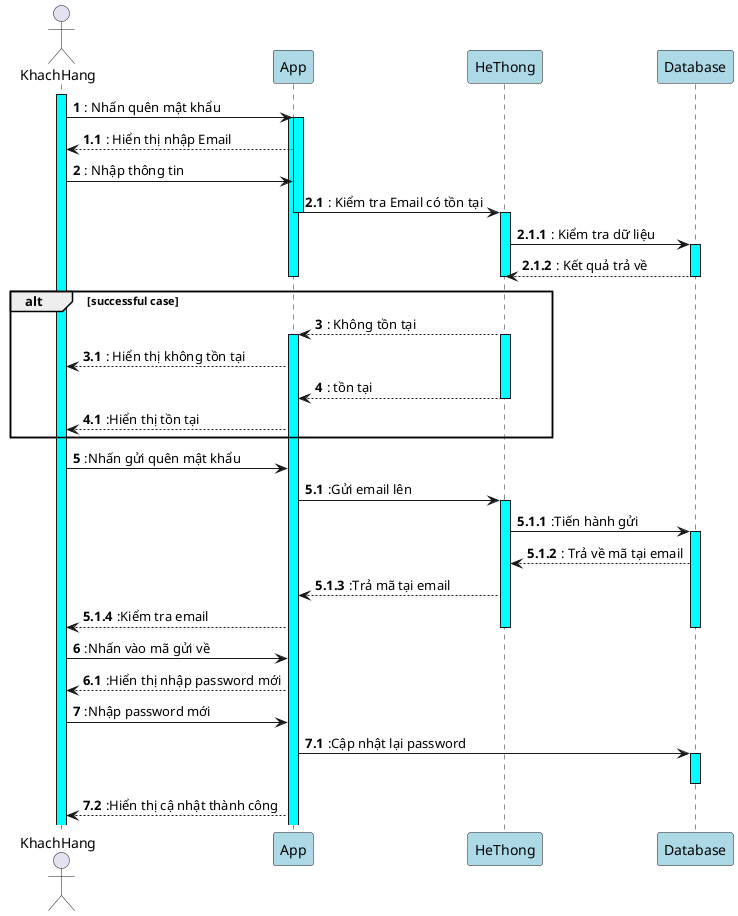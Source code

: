@startuml
'https://plantuml.com/sequence-diagram


autonumber
actor KhachHang
participant App #lightblue
participant HeThong #lightblue
participant Database #lightblue
activate KhachHang #cyan
KhachHang -> App : : Nhấn quên mật khẩu
activate App #cyan

activate App #cyan
autonumber 1.1
App --> KhachHang: : Hiển thị nhập Email

autonumber 2
KhachHang -> App: : Nhập thông tin

autonumber 2.1

App -> HeThong: : Kiểm tra Email có tồn tại
deactivate App
activate HeThong #cyan
autonumber 2.1.1
HeThong -> Database: : Kiểm tra dữ liệu
autonumber 2.1.2
activate Database #cyan

Database-->HeThong: : Kết quả trả về

deactivate Database
deactivate HeThong
alt successful case
deactivate App

autonumber 3
HeThong --> App: : Không tồn tại
activate HeThong #cyan
activate App #cyan
autonumber 3.1
App --> KhachHang: : Hiển thị không tồn tại

autonumber 4
HeThong --> App: : tồn tại
deactivate HeThong
autonumber 4.1
App -->KhachHang: :Hiển thị tồn tại

end

autonumber 5
KhachHang->App: :Nhấn gửi quên mật khẩu

autonumber 5.1

App->HeThong: :Gửi email lên
activate HeThong #cyan
autonumber 5.1.1
HeThong->Database: :Tiến hành gửi
activate Database #cyan

Database-->HeThong:: Trả về mã tại email
HeThong-->App::Trả mã tại email
App-->KhachHang::Kiểm tra email
deactivate HeThong
deactivate Database
autonumber 6
KhachHang->App::Nhấn vào mã gửi về
autonumber 6.1
App-->KhachHang::Hiển thị nhập password mới
autonumber 7
KhachHang->App::Nhập password mới
autonumber 7.1
App->Database::Cập nhật lại password
activate Database #cyan
deactivate Database

autonumber 7.2
App -->KhachHang: :Hiển thị cậ nhật thành công
@enduml